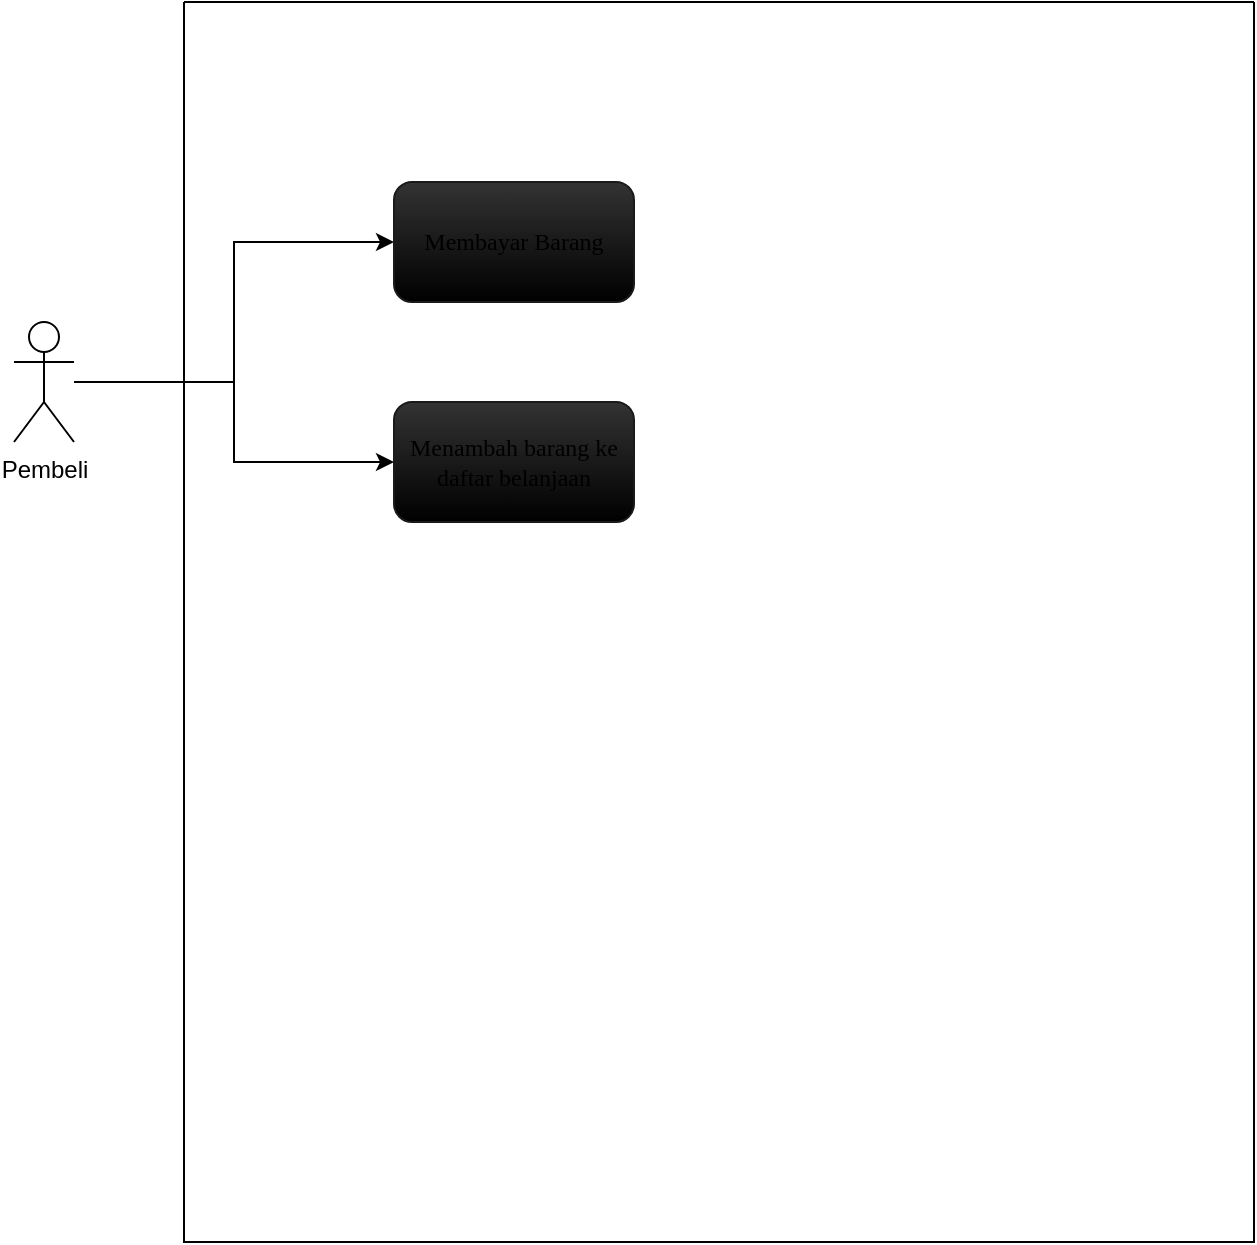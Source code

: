<mxfile version="26.0.16">
  <diagram name="Page-1" id="yBBJdeVgBBBxcq_8Eatm">
    <mxGraphModel dx="794" dy="412" grid="1" gridSize="10" guides="1" tooltips="1" connect="1" arrows="1" fold="1" page="1" pageScale="1" pageWidth="850" pageHeight="1100" math="0" shadow="0">
      <root>
        <mxCell id="0" />
        <mxCell id="1" parent="0" />
        <mxCell id="QdS4PF3jraUAPQPTaFRA-10" style="edgeStyle=orthogonalEdgeStyle;rounded=0;orthogonalLoop=1;jettySize=auto;html=1;entryX=0;entryY=0.5;entryDx=0;entryDy=0;" edge="1" parent="1" source="QdS4PF3jraUAPQPTaFRA-1" target="QdS4PF3jraUAPQPTaFRA-9">
          <mxGeometry relative="1" as="geometry" />
        </mxCell>
        <mxCell id="QdS4PF3jraUAPQPTaFRA-1" value="Pembeli&lt;div&gt;&lt;br&gt;&lt;/div&gt;" style="shape=umlActor;verticalLabelPosition=bottom;verticalAlign=top;html=1;outlineConnect=0;" vertex="1" parent="1">
          <mxGeometry x="140" y="250" width="30" height="60" as="geometry" />
        </mxCell>
        <mxCell id="QdS4PF3jraUAPQPTaFRA-7" value="" style="swimlane;startSize=0;" vertex="1" parent="1">
          <mxGeometry x="225" y="90" width="535" height="620" as="geometry" />
        </mxCell>
        <mxCell id="QdS4PF3jraUAPQPTaFRA-9" value="Membayar Barang" style="rounded=1;whiteSpace=wrap;html=1;labelBackgroundColor=none;fillColor=#333333;fontFamily=Georgia;strokeColor=#1A1A1A;gradientColor=default;" vertex="1" parent="QdS4PF3jraUAPQPTaFRA-7">
          <mxGeometry x="105" y="90" width="120" height="60" as="geometry" />
        </mxCell>
        <mxCell id="QdS4PF3jraUAPQPTaFRA-12" value="Menambah barang ke&lt;br&gt;daftar belanjaan" style="rounded=1;whiteSpace=wrap;html=1;labelBackgroundColor=none;fillColor=#333333;fontFamily=Georgia;strokeColor=#1A1A1A;gradientColor=default;" vertex="1" parent="QdS4PF3jraUAPQPTaFRA-7">
          <mxGeometry x="105" y="200" width="120" height="60" as="geometry" />
        </mxCell>
        <mxCell id="QdS4PF3jraUAPQPTaFRA-11" style="edgeStyle=orthogonalEdgeStyle;rounded=0;orthogonalLoop=1;jettySize=auto;html=1;entryX=0;entryY=0.5;entryDx=0;entryDy=0;" edge="1" parent="1" target="QdS4PF3jraUAPQPTaFRA-12" source="QdS4PF3jraUAPQPTaFRA-1">
          <mxGeometry relative="1" as="geometry">
            <mxPoint x="170" y="310" as="sourcePoint" />
          </mxGeometry>
        </mxCell>
      </root>
    </mxGraphModel>
  </diagram>
</mxfile>
